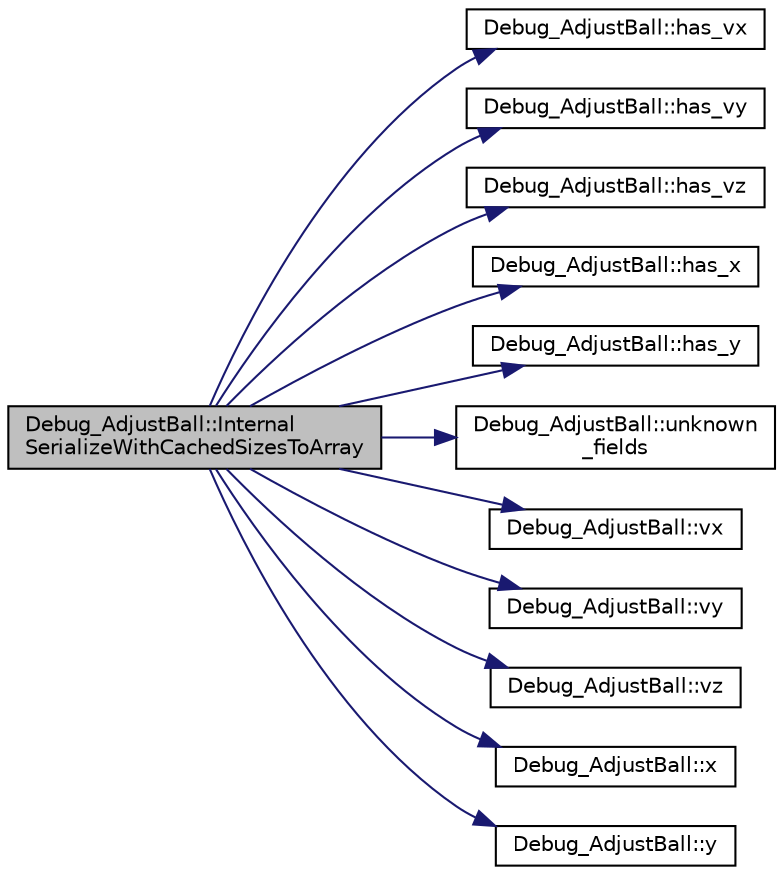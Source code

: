 digraph "Debug_AdjustBall::InternalSerializeWithCachedSizesToArray"
{
 // INTERACTIVE_SVG=YES
  edge [fontname="Helvetica",fontsize="10",labelfontname="Helvetica",labelfontsize="10"];
  node [fontname="Helvetica",fontsize="10",shape=record];
  rankdir="LR";
  Node1 [label="Debug_AdjustBall::Internal\lSerializeWithCachedSizesToArray",height=0.2,width=0.4,color="black", fillcolor="grey75", style="filled", fontcolor="black"];
  Node1 -> Node2 [color="midnightblue",fontsize="10",style="solid",fontname="Helvetica"];
  Node2 [label="Debug_AdjustBall::has_vx",height=0.2,width=0.4,color="black", fillcolor="white", style="filled",URL="$d9/d50/class_debug___adjust_ball.html#a44dbda7e6ed911c91baeb908dec93399"];
  Node1 -> Node3 [color="midnightblue",fontsize="10",style="solid",fontname="Helvetica"];
  Node3 [label="Debug_AdjustBall::has_vy",height=0.2,width=0.4,color="black", fillcolor="white", style="filled",URL="$d9/d50/class_debug___adjust_ball.html#a4be6b30c0616ce7b8cf9f9d54b2ca77b"];
  Node1 -> Node4 [color="midnightblue",fontsize="10",style="solid",fontname="Helvetica"];
  Node4 [label="Debug_AdjustBall::has_vz",height=0.2,width=0.4,color="black", fillcolor="white", style="filled",URL="$d9/d50/class_debug___adjust_ball.html#a9dc279071610c36c06f3667d84ead465"];
  Node1 -> Node5 [color="midnightblue",fontsize="10",style="solid",fontname="Helvetica"];
  Node5 [label="Debug_AdjustBall::has_x",height=0.2,width=0.4,color="black", fillcolor="white", style="filled",URL="$d9/d50/class_debug___adjust_ball.html#ab64255ae3edf0184bada5738a24ca63e"];
  Node1 -> Node6 [color="midnightblue",fontsize="10",style="solid",fontname="Helvetica"];
  Node6 [label="Debug_AdjustBall::has_y",height=0.2,width=0.4,color="black", fillcolor="white", style="filled",URL="$d9/d50/class_debug___adjust_ball.html#a9c6337e4b2a1680a466fadc34c96bbe0"];
  Node1 -> Node7 [color="midnightblue",fontsize="10",style="solid",fontname="Helvetica"];
  Node7 [label="Debug_AdjustBall::unknown\l_fields",height=0.2,width=0.4,color="black", fillcolor="white", style="filled",URL="$d9/d50/class_debug___adjust_ball.html#a4481ca4ba0576963bdaf303dcf242503"];
  Node1 -> Node8 [color="midnightblue",fontsize="10",style="solid",fontname="Helvetica"];
  Node8 [label="Debug_AdjustBall::vx",height=0.2,width=0.4,color="black", fillcolor="white", style="filled",URL="$d9/d50/class_debug___adjust_ball.html#a5cf8bd3576f4bcfd83e3746ac96a2864"];
  Node1 -> Node9 [color="midnightblue",fontsize="10",style="solid",fontname="Helvetica"];
  Node9 [label="Debug_AdjustBall::vy",height=0.2,width=0.4,color="black", fillcolor="white", style="filled",URL="$d9/d50/class_debug___adjust_ball.html#a776533f44ec1deaab29c342bf3395d99"];
  Node1 -> Node10 [color="midnightblue",fontsize="10",style="solid",fontname="Helvetica"];
  Node10 [label="Debug_AdjustBall::vz",height=0.2,width=0.4,color="black", fillcolor="white", style="filled",URL="$d9/d50/class_debug___adjust_ball.html#a7f4326d4bdaad4cc1740bcbe5adf5d9c"];
  Node1 -> Node11 [color="midnightblue",fontsize="10",style="solid",fontname="Helvetica"];
  Node11 [label="Debug_AdjustBall::x",height=0.2,width=0.4,color="black", fillcolor="white", style="filled",URL="$d9/d50/class_debug___adjust_ball.html#a78b03c81e47a9fb3b9af32ecb6bbf9db"];
  Node1 -> Node12 [color="midnightblue",fontsize="10",style="solid",fontname="Helvetica"];
  Node12 [label="Debug_AdjustBall::y",height=0.2,width=0.4,color="black", fillcolor="white", style="filled",URL="$d9/d50/class_debug___adjust_ball.html#af19ef7d55ba4c1533b37c51fac082e5d"];
}
